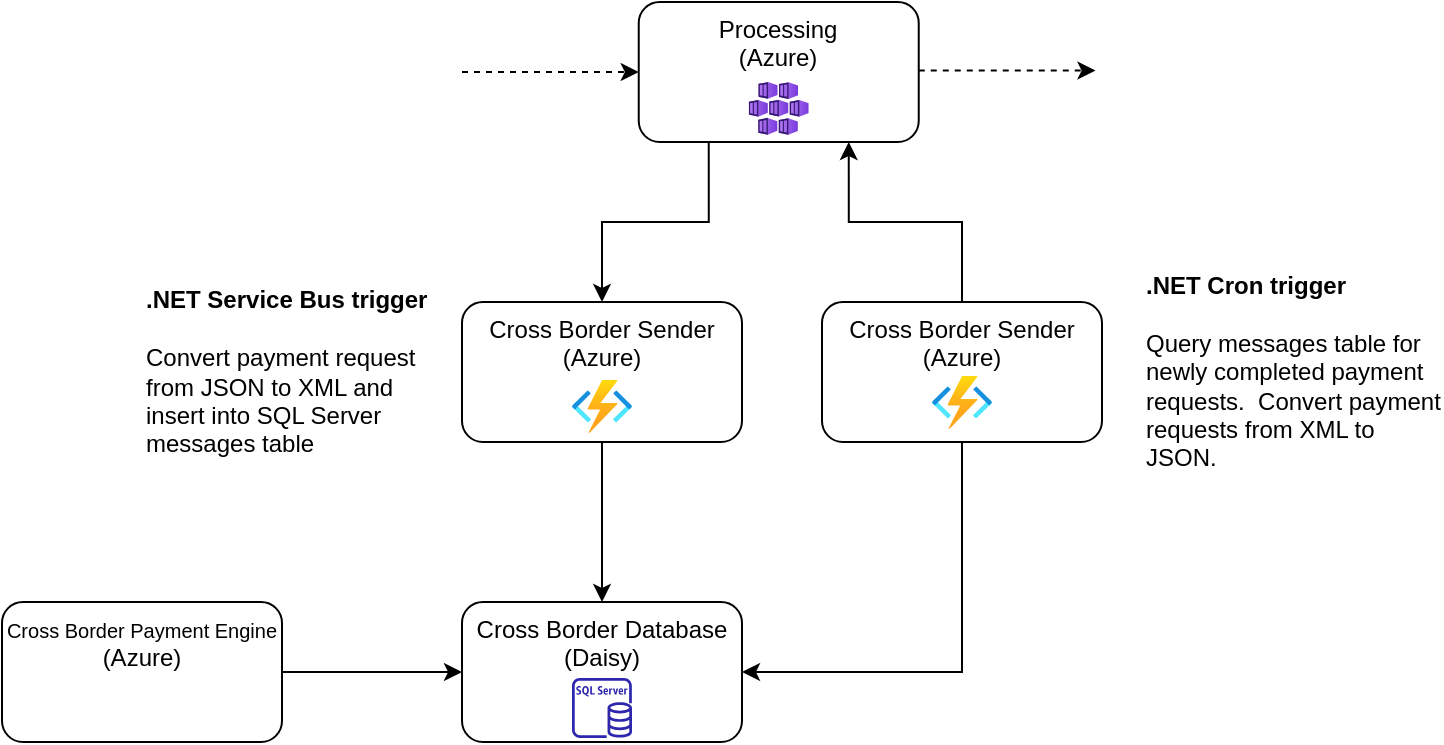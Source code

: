 <mxfile version="20.5.1" type="device"><diagram id="_1_elZYSAHYm358-CXUI" name="Page-1"><mxGraphModel dx="3080" dy="-1568" grid="1" gridSize="10" guides="1" tooltips="1" connect="1" arrows="1" fold="1" page="1" pageScale="1" pageWidth="827" pageHeight="1169" math="0" shadow="0"><root><mxCell id="0"/><mxCell id="1" parent="0"/><mxCell id="0dZC8Tv51BrnFE1N7XIH-5" style="edgeStyle=orthogonalEdgeStyle;rounded=0;orthogonalLoop=1;jettySize=auto;html=1;exitX=0.25;exitY=1;exitDx=0;exitDy=0;" parent="1" source="Dezm08wWaW3rp9LncF0e-19" target="0dZC8Tv51BrnFE1N7XIH-3" edge="1"><mxGeometry relative="1" as="geometry"/></mxCell><mxCell id="Dezm08wWaW3rp9LncF0e-19" value="Processing&lt;br&gt;(Azure)" style="rounded=1;whiteSpace=wrap;html=1;verticalAlign=top;fontSize=12;" parent="1" vertex="1"><mxGeometry x="-1311.63" y="2360" width="140" height="70" as="geometry"/></mxCell><mxCell id="Dezm08wWaW3rp9LncF0e-20" value="" style="aspect=fixed;html=1;points=[];align=center;image;fontSize=12;image=img/lib/azure2/compute/Kubernetes_Services.svg;" parent="1" vertex="1"><mxGeometry x="-1256.63" y="2400" width="30" height="26.47" as="geometry"/></mxCell><mxCell id="0dZC8Tv51BrnFE1N7XIH-11" value="" style="edgeStyle=orthogonalEdgeStyle;rounded=0;orthogonalLoop=1;jettySize=auto;html=1;" parent="1" source="0dZC8Tv51BrnFE1N7XIH-3" target="0dZC8Tv51BrnFE1N7XIH-10" edge="1"><mxGeometry relative="1" as="geometry"/></mxCell><mxCell id="0dZC8Tv51BrnFE1N7XIH-3" value="Cross Border Sender&lt;br&gt;(Azure)" style="rounded=1;whiteSpace=wrap;html=1;verticalAlign=top;fontSize=12;" parent="1" vertex="1"><mxGeometry x="-1400" y="2510" width="140" height="70" as="geometry"/></mxCell><mxCell id="0dZC8Tv51BrnFE1N7XIH-4" value="" style="aspect=fixed;html=1;points=[];align=center;image;fontSize=12;image=img/lib/azure2/compute/Function_Apps.svg;" parent="1" vertex="1"><mxGeometry x="-1345" y="2549" width="30" height="26.47" as="geometry"/></mxCell><mxCell id="0dZC8Tv51BrnFE1N7XIH-7" value="" style="endArrow=classic;html=1;rounded=0;entryX=0;entryY=0.5;entryDx=0;entryDy=0;dashed=1;" parent="1" target="Dezm08wWaW3rp9LncF0e-19" edge="1"><mxGeometry width="50" height="50" relative="1" as="geometry"><mxPoint x="-1400" y="2395" as="sourcePoint"/><mxPoint x="-1470" y="2480" as="targetPoint"/></mxGeometry></mxCell><mxCell id="0dZC8Tv51BrnFE1N7XIH-8" value="" style="endArrow=classic;html=1;rounded=0;entryX=0;entryY=0.5;entryDx=0;entryDy=0;dashed=1;" parent="1" edge="1"><mxGeometry width="50" height="50" relative="1" as="geometry"><mxPoint x="-1171.63" y="2394.29" as="sourcePoint"/><mxPoint x="-1083.26" y="2394.29" as="targetPoint"/></mxGeometry></mxCell><mxCell id="0dZC8Tv51BrnFE1N7XIH-9" value="&lt;b&gt;.NET Service Bus trigger&lt;/b&gt;&lt;br&gt;&lt;br&gt;Convert payment request from JSON to XML and insert into SQL Server messages table" style="text;html=1;strokeColor=none;fillColor=none;align=left;verticalAlign=middle;whiteSpace=wrap;rounded=0;" parent="1" vertex="1"><mxGeometry x="-1560" y="2510" width="150" height="70" as="geometry"/></mxCell><mxCell id="0dZC8Tv51BrnFE1N7XIH-10" value="Cross Border Database&lt;br&gt;(Daisy)" style="rounded=1;whiteSpace=wrap;html=1;verticalAlign=top;fontSize=12;" parent="1" vertex="1"><mxGeometry x="-1400" y="2660" width="140" height="70" as="geometry"/></mxCell><mxCell id="0dZC8Tv51BrnFE1N7XIH-12" value="" style="sketch=0;outlineConnect=0;fontColor=#232F3E;gradientColor=none;fillColor=#2E27AD;strokeColor=none;dashed=0;verticalLabelPosition=bottom;verticalAlign=top;align=center;html=1;fontSize=12;fontStyle=0;aspect=fixed;pointerEvents=1;shape=mxgraph.aws4.rds_sql_server_instance;" parent="1" vertex="1"><mxGeometry x="-1345" y="2698" width="30" height="30" as="geometry"/></mxCell><mxCell id="0dZC8Tv51BrnFE1N7XIH-15" style="edgeStyle=orthogonalEdgeStyle;rounded=0;orthogonalLoop=1;jettySize=auto;html=1;entryX=0;entryY=0.5;entryDx=0;entryDy=0;fontSize=10;" parent="1" source="0dZC8Tv51BrnFE1N7XIH-13" target="0dZC8Tv51BrnFE1N7XIH-10" edge="1"><mxGeometry relative="1" as="geometry"/></mxCell><mxCell id="0dZC8Tv51BrnFE1N7XIH-13" value="&lt;font style=&quot;font-size: 10px;&quot;&gt;Cross Border Payment Engine&lt;/font&gt;&lt;br&gt;(Azure)" style="rounded=1;whiteSpace=wrap;html=1;verticalAlign=top;fontSize=12;" parent="1" vertex="1"><mxGeometry x="-1630" y="2660" width="140" height="70" as="geometry"/></mxCell><mxCell id="0dZC8Tv51BrnFE1N7XIH-14" value="" style="shape=image;verticalLabelPosition=bottom;labelBackgroundColor=default;verticalAlign=top;aspect=fixed;imageAspect=0;image=https://upload.wikimedia.org/wikipedia/commons/thumb/a/a3/.NET_Logo.svg/2048px-.NET_Logo.svg.png;" parent="1" vertex="1"><mxGeometry x="-1575" y="2698" width="30" height="30" as="geometry"/></mxCell><mxCell id="0dZC8Tv51BrnFE1N7XIH-18" style="edgeStyle=orthogonalEdgeStyle;rounded=0;orthogonalLoop=1;jettySize=auto;html=1;entryX=0.75;entryY=1;entryDx=0;entryDy=0;fontSize=10;" parent="1" source="0dZC8Tv51BrnFE1N7XIH-16" target="Dezm08wWaW3rp9LncF0e-19" edge="1"><mxGeometry relative="1" as="geometry"/></mxCell><mxCell id="0dZC8Tv51BrnFE1N7XIH-19" style="edgeStyle=orthogonalEdgeStyle;rounded=0;orthogonalLoop=1;jettySize=auto;html=1;entryX=1;entryY=0.5;entryDx=0;entryDy=0;fontSize=10;exitX=0.5;exitY=1;exitDx=0;exitDy=0;" parent="1" source="0dZC8Tv51BrnFE1N7XIH-16" target="0dZC8Tv51BrnFE1N7XIH-10" edge="1"><mxGeometry relative="1" as="geometry"/></mxCell><mxCell id="0dZC8Tv51BrnFE1N7XIH-16" value="Cross Border Sender&lt;br&gt;(Azure)" style="rounded=1;whiteSpace=wrap;html=1;verticalAlign=top;fontSize=12;" parent="1" vertex="1"><mxGeometry x="-1220" y="2510" width="140" height="70" as="geometry"/></mxCell><mxCell id="0dZC8Tv51BrnFE1N7XIH-17" value="" style="aspect=fixed;html=1;points=[];align=center;image;fontSize=12;image=img/lib/azure2/compute/Function_Apps.svg;" parent="1" vertex="1"><mxGeometry x="-1165" y="2547" width="30" height="26.47" as="geometry"/></mxCell><mxCell id="0dZC8Tv51BrnFE1N7XIH-20" value="&lt;b&gt;.NET Cron trigger&lt;/b&gt;&lt;br&gt;&lt;br&gt;Query messages table for newly completed payment requests.&amp;nbsp; Convert payment requests from XML to JSON." style="text;html=1;strokeColor=none;fillColor=none;align=left;verticalAlign=middle;whiteSpace=wrap;rounded=0;" parent="1" vertex="1"><mxGeometry x="-1060" y="2510" width="150" height="70" as="geometry"/></mxCell></root></mxGraphModel></diagram></mxfile>